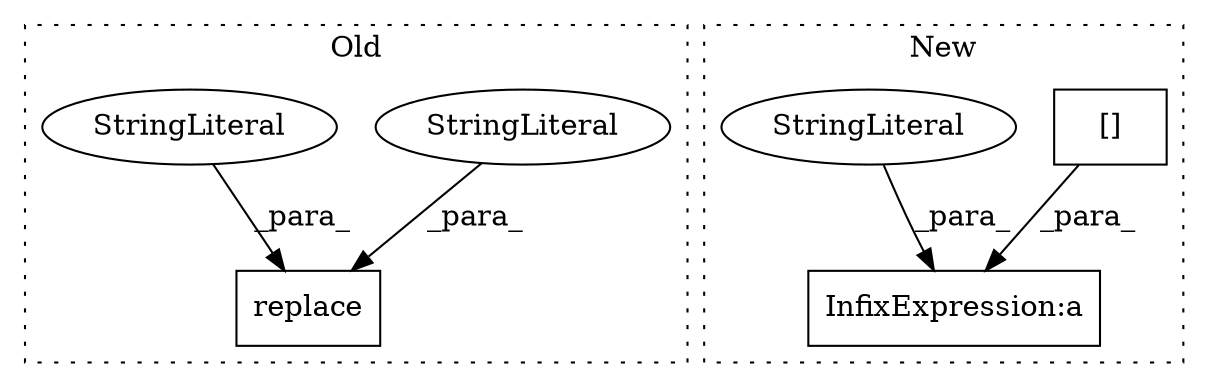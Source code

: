digraph G {
subgraph cluster0 {
1 [label="replace" a="32" s="1753,1773" l="8,1" shape="box"];
3 [label="StringLiteral" a="45" s="1767" l="6" shape="ellipse"];
6 [label="StringLiteral" a="45" s="1761" l="5" shape="ellipse"];
label = "Old";
style="dotted";
}
subgraph cluster1 {
2 [label="[]" a="2" s="1855,1883" l="27,1" shape="box"];
4 [label="InfixExpression:a" a="27" s="1884" l="3" shape="box"];
5 [label="StringLiteral" a="45" s="1887" l="7" shape="ellipse"];
label = "New";
style="dotted";
}
2 -> 4 [label="_para_"];
3 -> 1 [label="_para_"];
5 -> 4 [label="_para_"];
6 -> 1 [label="_para_"];
}